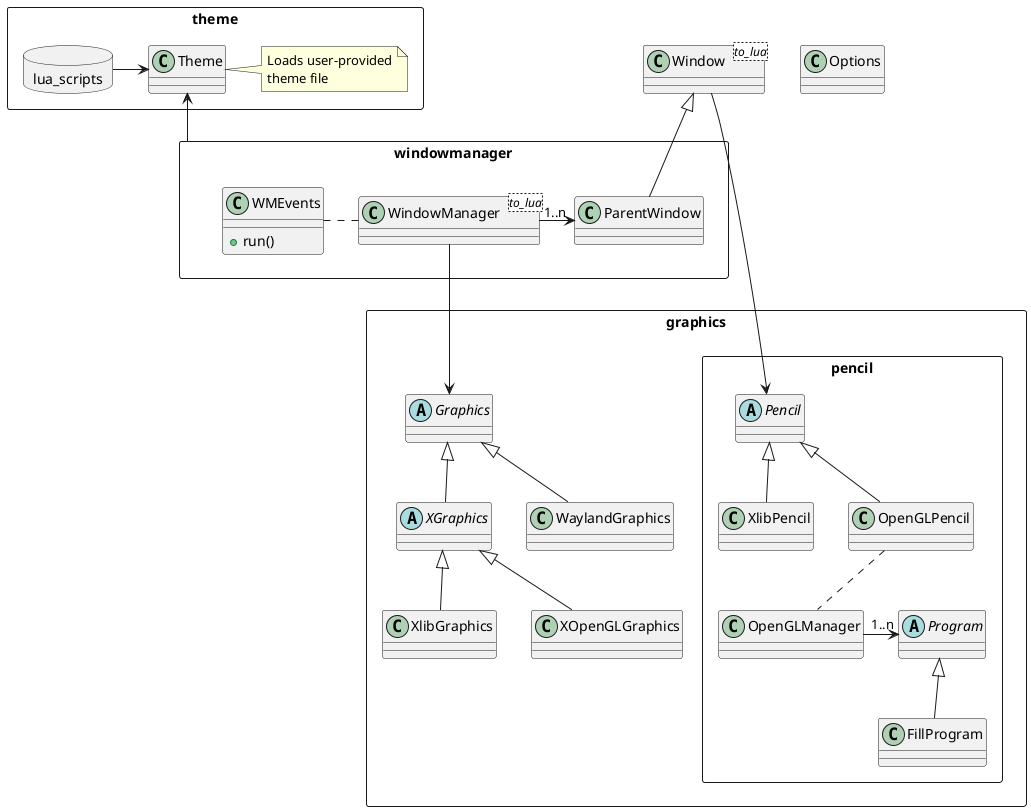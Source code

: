 @startuml

class Options

rectangle theme {
    package lua_scripts <<Database>> {
    }
    class Theme
    lua_scripts -> Theme
    note right of Theme
        Loads user-provided
        theme file
    end note
}

class Window <to_lua>

rectangle windowmanager {
    class WindowManager <to_lua>
    class ParentWindow
    class WMEvents {
        +run()
    }
    WindowManager -> "1..n" ParentWindow
    WindowManager .left. WMEvents
}

rectangle graphics {
    abstract class Graphics
    abstract class XGraphics

    Graphics <|-- XGraphics
    Graphics <|-- WaylandGraphics

    XGraphics <|-- XlibGraphics
    XGraphics <|-- XOpenGLGraphics

    rectangle pencil {
        abstract class Pencil
        abstract class Program

        Pencil <|-- XlibPencil
        Pencil <|-- OpenGLPencil

        OpenGLPencil .. OpenGLManager

        OpenGLManager -> "1..n" Program

        Program <|-- FillProgram
    }
}

ParentWindow -up-|> Window
windowmanager -up-> Theme
WindowManager --> Graphics
Window ---> Pencil

@enduml